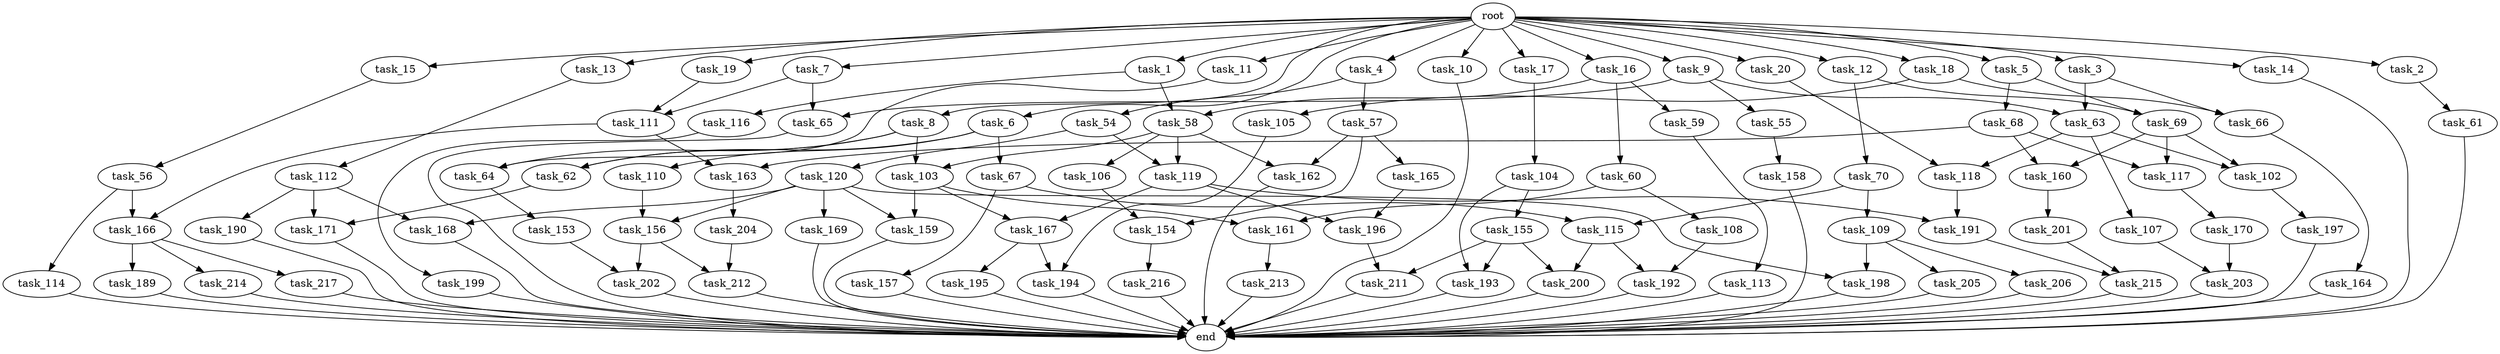digraph G {
  task_214 [size="773094113.280000"];
  task_19 [size="10.240000"];
  task_8 [size="10.240000"];
  task_103 [size="7645041786.880000"];
  task_156 [size="2491081031.680000"];
  task_108 [size="1374389534.720000"];
  task_191 [size="7645041786.880000"];
  task_15 [size="10.240000"];
  task_58 [size="8418135900.160000"];
  task_105 [size="5497558138.880000"];
  task_18 [size="10.240000"];
  task_195 [size="3092376453.120000"];
  task_154 [size="6270652252.160000"];
  task_16 [size="10.240000"];
  task_110 [size="8589934592.000000"];
  task_68 [size="773094113.280000"];
  task_162 [size="2920577761.280000"];
  task_217 [size="773094113.280000"];
  task_158 [size="343597383.680000"];
  task_1 [size="10.240000"];
  task_114 [size="6957847019.520000"];
  task_160 [size="7301444403.200000"];
  task_11 [size="10.240000"];
  task_171 [size="6356551598.080000"];
  task_62 [size="14087492730.880001"];
  task_107 [size="5497558138.880000"];
  task_2 [size="10.240000"];
  task_10 [size="10.240000"];
  task_66 [size="7645041786.880000"];
  task_109 [size="4209067950.080000"];
  task_211 [size="1546188226.560000"];
  task_166 [size="13915694039.040001"];
  end [size="0.000000"];
  task_17 [size="10.240000"];
  task_199 [size="343597383.680000"];
  task_155 [size="3092376453.120000"];
  task_67 [size="8589934592.000000"];
  task_197 [size="1374389534.720000"];
  task_203 [size="7301444403.200000"];
  task_157 [size="3092376453.120000"];
  task_106 [size="2147483648.000000"];
  task_12 [size="10.240000"];
  task_200 [size="7730941132.800000"];
  task_194 [size="6184752906.240000"];
  task_159 [size="687194767.360000"];
  task_167 [size="2491081031.680000"];
  task_59 [size="4209067950.080000"];
  task_104 [size="8589934592.000000"];
  task_170 [size="1374389534.720000"];
  task_9 [size="10.240000"];
  task_64 [size="10995116277.760000"];
  task_165 [size="773094113.280000"];
  task_163 [size="11166914969.600000"];
  task_192 [size="7301444403.200000"];
  task_202 [size="5841155522.560000"];
  task_69 [size="2147483648.000000"];
  task_57 [size="2147483648.000000"];
  task_196 [size="10737418240.000000"];
  task_118 [size="6871947673.600000"];
  task_201 [size="8589934592.000000"];
  task_65 [size="10995116277.760000"];
  task_212 [size="8589934592.000000"];
  task_198 [size="2491081031.680000"];
  task_20 [size="10.240000"];
  task_206 [size="2147483648.000000"];
  task_13 [size="10.240000"];
  task_193 [size="3865470566.400000"];
  task_3 [size="10.240000"];
  task_216 [size="8589934592.000000"];
  task_169 [size="343597383.680000"];
  task_5 [size="10.240000"];
  task_189 [size="773094113.280000"];
  task_115 [size="7301444403.200000"];
  task_190 [size="2147483648.000000"];
  task_56 [size="343597383.680000"];
  task_161 [size="1717986918.400000"];
  task_14 [size="10.240000"];
  task_116 [size="4209067950.080000"];
  task_4 [size="10.240000"];
  task_119 [size="2491081031.680000"];
  task_164 [size="2147483648.000000"];
  task_54 [size="2147483648.000000"];
  task_213 [size="2147483648.000000"];
  task_113 [size="6957847019.520000"];
  task_112 [size="3092376453.120000"];
  task_168 [size="2491081031.680000"];
  task_153 [size="5497558138.880000"];
  root [size="0.000000"];
  task_102 [size="8589934592.000000"];
  task_55 [size="5497558138.880000"];
  task_120 [size="343597383.680000"];
  task_60 [size="4209067950.080000"];
  task_6 [size="10.240000"];
  task_215 [size="10737418240.000000"];
  task_70 [size="1374389534.720000"];
  task_117 [size="7301444403.200000"];
  task_61 [size="343597383.680000"];
  task_205 [size="2147483648.000000"];
  task_111 [size="8589934592.000000"];
  task_204 [size="343597383.680000"];
  task_63 [size="7645041786.880000"];
  task_7 [size="10.240000"];

  task_214 -> end [size="1.000000"];
  task_19 -> task_111 [size="301989888.000000"];
  task_8 -> task_62 [size="536870912.000000"];
  task_8 -> task_103 [size="536870912.000000"];
  task_8 -> task_64 [size="536870912.000000"];
  task_103 -> task_161 [size="33554432.000000"];
  task_103 -> task_167 [size="33554432.000000"];
  task_103 -> task_159 [size="33554432.000000"];
  task_156 -> task_212 [size="536870912.000000"];
  task_156 -> task_202 [size="536870912.000000"];
  task_108 -> task_192 [size="33554432.000000"];
  task_191 -> task_215 [size="838860800.000000"];
  task_15 -> task_56 [size="33554432.000000"];
  task_58 -> task_106 [size="209715200.000000"];
  task_58 -> task_103 [size="209715200.000000"];
  task_58 -> task_119 [size="209715200.000000"];
  task_58 -> task_162 [size="209715200.000000"];
  task_105 -> task_194 [size="301989888.000000"];
  task_18 -> task_66 [size="536870912.000000"];
  task_18 -> task_105 [size="536870912.000000"];
  task_195 -> end [size="1.000000"];
  task_154 -> task_216 [size="838860800.000000"];
  task_16 -> task_59 [size="411041792.000000"];
  task_16 -> task_58 [size="411041792.000000"];
  task_16 -> task_60 [size="411041792.000000"];
  task_110 -> task_156 [size="209715200.000000"];
  task_68 -> task_160 [size="411041792.000000"];
  task_68 -> task_163 [size="411041792.000000"];
  task_68 -> task_117 [size="411041792.000000"];
  task_162 -> end [size="1.000000"];
  task_217 -> end [size="1.000000"];
  task_158 -> end [size="1.000000"];
  task_1 -> task_116 [size="411041792.000000"];
  task_1 -> task_58 [size="411041792.000000"];
  task_114 -> end [size="1.000000"];
  task_160 -> task_201 [size="838860800.000000"];
  task_11 -> task_64 [size="536870912.000000"];
  task_171 -> end [size="1.000000"];
  task_62 -> task_171 [size="411041792.000000"];
  task_107 -> task_203 [size="301989888.000000"];
  task_2 -> task_61 [size="33554432.000000"];
  task_10 -> end [size="1.000000"];
  task_66 -> task_164 [size="209715200.000000"];
  task_109 -> task_198 [size="209715200.000000"];
  task_109 -> task_205 [size="209715200.000000"];
  task_109 -> task_206 [size="209715200.000000"];
  task_211 -> end [size="1.000000"];
  task_166 -> task_214 [size="75497472.000000"];
  task_166 -> task_217 [size="75497472.000000"];
  task_166 -> task_189 [size="75497472.000000"];
  task_17 -> task_104 [size="838860800.000000"];
  task_199 -> end [size="1.000000"];
  task_155 -> task_193 [size="75497472.000000"];
  task_155 -> task_211 [size="75497472.000000"];
  task_155 -> task_200 [size="75497472.000000"];
  task_67 -> task_157 [size="301989888.000000"];
  task_67 -> task_115 [size="301989888.000000"];
  task_197 -> end [size="1.000000"];
  task_203 -> end [size="1.000000"];
  task_157 -> end [size="1.000000"];
  task_106 -> task_154 [size="536870912.000000"];
  task_12 -> task_69 [size="134217728.000000"];
  task_12 -> task_70 [size="134217728.000000"];
  task_200 -> end [size="1.000000"];
  task_194 -> end [size="1.000000"];
  task_159 -> end [size="1.000000"];
  task_167 -> task_194 [size="301989888.000000"];
  task_167 -> task_195 [size="301989888.000000"];
  task_59 -> task_113 [size="679477248.000000"];
  task_104 -> task_193 [size="301989888.000000"];
  task_104 -> task_155 [size="301989888.000000"];
  task_170 -> task_203 [size="411041792.000000"];
  task_9 -> task_63 [size="536870912.000000"];
  task_9 -> task_55 [size="536870912.000000"];
  task_9 -> task_65 [size="536870912.000000"];
  task_64 -> task_153 [size="536870912.000000"];
  task_165 -> task_196 [size="838860800.000000"];
  task_163 -> task_204 [size="33554432.000000"];
  task_192 -> end [size="1.000000"];
  task_202 -> end [size="1.000000"];
  task_69 -> task_160 [size="301989888.000000"];
  task_69 -> task_102 [size="301989888.000000"];
  task_69 -> task_117 [size="301989888.000000"];
  task_57 -> task_154 [size="75497472.000000"];
  task_57 -> task_162 [size="75497472.000000"];
  task_57 -> task_165 [size="75497472.000000"];
  task_196 -> task_211 [size="75497472.000000"];
  task_118 -> task_191 [size="536870912.000000"];
  task_201 -> task_215 [size="209715200.000000"];
  task_65 -> end [size="1.000000"];
  task_212 -> end [size="1.000000"];
  task_198 -> end [size="1.000000"];
  task_20 -> task_118 [size="134217728.000000"];
  task_206 -> end [size="1.000000"];
  task_13 -> task_112 [size="301989888.000000"];
  task_193 -> end [size="1.000000"];
  task_3 -> task_63 [size="209715200.000000"];
  task_3 -> task_66 [size="209715200.000000"];
  task_216 -> end [size="1.000000"];
  task_169 -> end [size="1.000000"];
  task_5 -> task_69 [size="75497472.000000"];
  task_5 -> task_68 [size="75497472.000000"];
  task_189 -> end [size="1.000000"];
  task_115 -> task_200 [size="679477248.000000"];
  task_115 -> task_192 [size="679477248.000000"];
  task_190 -> end [size="1.000000"];
  task_56 -> task_166 [size="679477248.000000"];
  task_56 -> task_114 [size="679477248.000000"];
  task_161 -> task_213 [size="209715200.000000"];
  task_14 -> end [size="1.000000"];
  task_116 -> task_199 [size="33554432.000000"];
  task_4 -> task_54 [size="209715200.000000"];
  task_4 -> task_57 [size="209715200.000000"];
  task_119 -> task_167 [size="209715200.000000"];
  task_119 -> task_196 [size="209715200.000000"];
  task_119 -> task_191 [size="209715200.000000"];
  task_164 -> end [size="1.000000"];
  task_54 -> task_120 [size="33554432.000000"];
  task_54 -> task_119 [size="33554432.000000"];
  task_213 -> end [size="1.000000"];
  task_113 -> end [size="1.000000"];
  task_112 -> task_190 [size="209715200.000000"];
  task_112 -> task_171 [size="209715200.000000"];
  task_112 -> task_168 [size="209715200.000000"];
  task_168 -> end [size="1.000000"];
  task_153 -> task_202 [size="33554432.000000"];
  root -> task_8 [size="1.000000"];
  root -> task_20 [size="1.000000"];
  root -> task_9 [size="1.000000"];
  root -> task_16 [size="1.000000"];
  root -> task_14 [size="1.000000"];
  root -> task_6 [size="1.000000"];
  root -> task_4 [size="1.000000"];
  root -> task_5 [size="1.000000"];
  root -> task_1 [size="1.000000"];
  root -> task_10 [size="1.000000"];
  root -> task_13 [size="1.000000"];
  root -> task_15 [size="1.000000"];
  root -> task_19 [size="1.000000"];
  root -> task_3 [size="1.000000"];
  root -> task_12 [size="1.000000"];
  root -> task_11 [size="1.000000"];
  root -> task_2 [size="1.000000"];
  root -> task_18 [size="1.000000"];
  root -> task_7 [size="1.000000"];
  root -> task_17 [size="1.000000"];
  task_102 -> task_197 [size="134217728.000000"];
  task_55 -> task_158 [size="33554432.000000"];
  task_120 -> task_156 [size="33554432.000000"];
  task_120 -> task_198 [size="33554432.000000"];
  task_120 -> task_168 [size="33554432.000000"];
  task_120 -> task_159 [size="33554432.000000"];
  task_120 -> task_169 [size="33554432.000000"];
  task_60 -> task_161 [size="134217728.000000"];
  task_60 -> task_108 [size="134217728.000000"];
  task_6 -> task_62 [size="838860800.000000"];
  task_6 -> task_67 [size="838860800.000000"];
  task_6 -> task_110 [size="838860800.000000"];
  task_215 -> end [size="1.000000"];
  task_70 -> task_115 [size="411041792.000000"];
  task_70 -> task_109 [size="411041792.000000"];
  task_117 -> task_170 [size="134217728.000000"];
  task_61 -> end [size="1.000000"];
  task_205 -> end [size="1.000000"];
  task_111 -> task_163 [size="679477248.000000"];
  task_111 -> task_166 [size="679477248.000000"];
  task_204 -> task_212 [size="301989888.000000"];
  task_63 -> task_107 [size="536870912.000000"];
  task_63 -> task_118 [size="536870912.000000"];
  task_63 -> task_102 [size="536870912.000000"];
  task_7 -> task_111 [size="536870912.000000"];
  task_7 -> task_65 [size="536870912.000000"];
}
